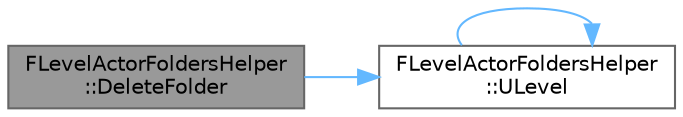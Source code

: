 digraph "FLevelActorFoldersHelper::DeleteFolder"
{
 // INTERACTIVE_SVG=YES
 // LATEX_PDF_SIZE
  bgcolor="transparent";
  edge [fontname=Helvetica,fontsize=10,labelfontname=Helvetica,labelfontsize=10];
  node [fontname=Helvetica,fontsize=10,shape=box,height=0.2,width=0.4];
  rankdir="LR";
  Node1 [id="Node000001",label="FLevelActorFoldersHelper\l::DeleteFolder",height=0.2,width=0.4,color="gray40", fillcolor="grey60", style="filled", fontcolor="black",tooltip=" "];
  Node1 -> Node2 [id="edge1_Node000001_Node000002",color="steelblue1",style="solid",tooltip=" "];
  Node2 [id="Node000002",label="FLevelActorFoldersHelper\l::ULevel",height=0.2,width=0.4,color="grey40", fillcolor="white", style="filled",URL="$db/ddd/structFLevelActorFoldersHelper.html#a7472c76ccf195ed09471426ceac3b795",tooltip=" "];
  Node2 -> Node2 [id="edge2_Node000002_Node000002",color="steelblue1",style="solid",tooltip=" "];
}
